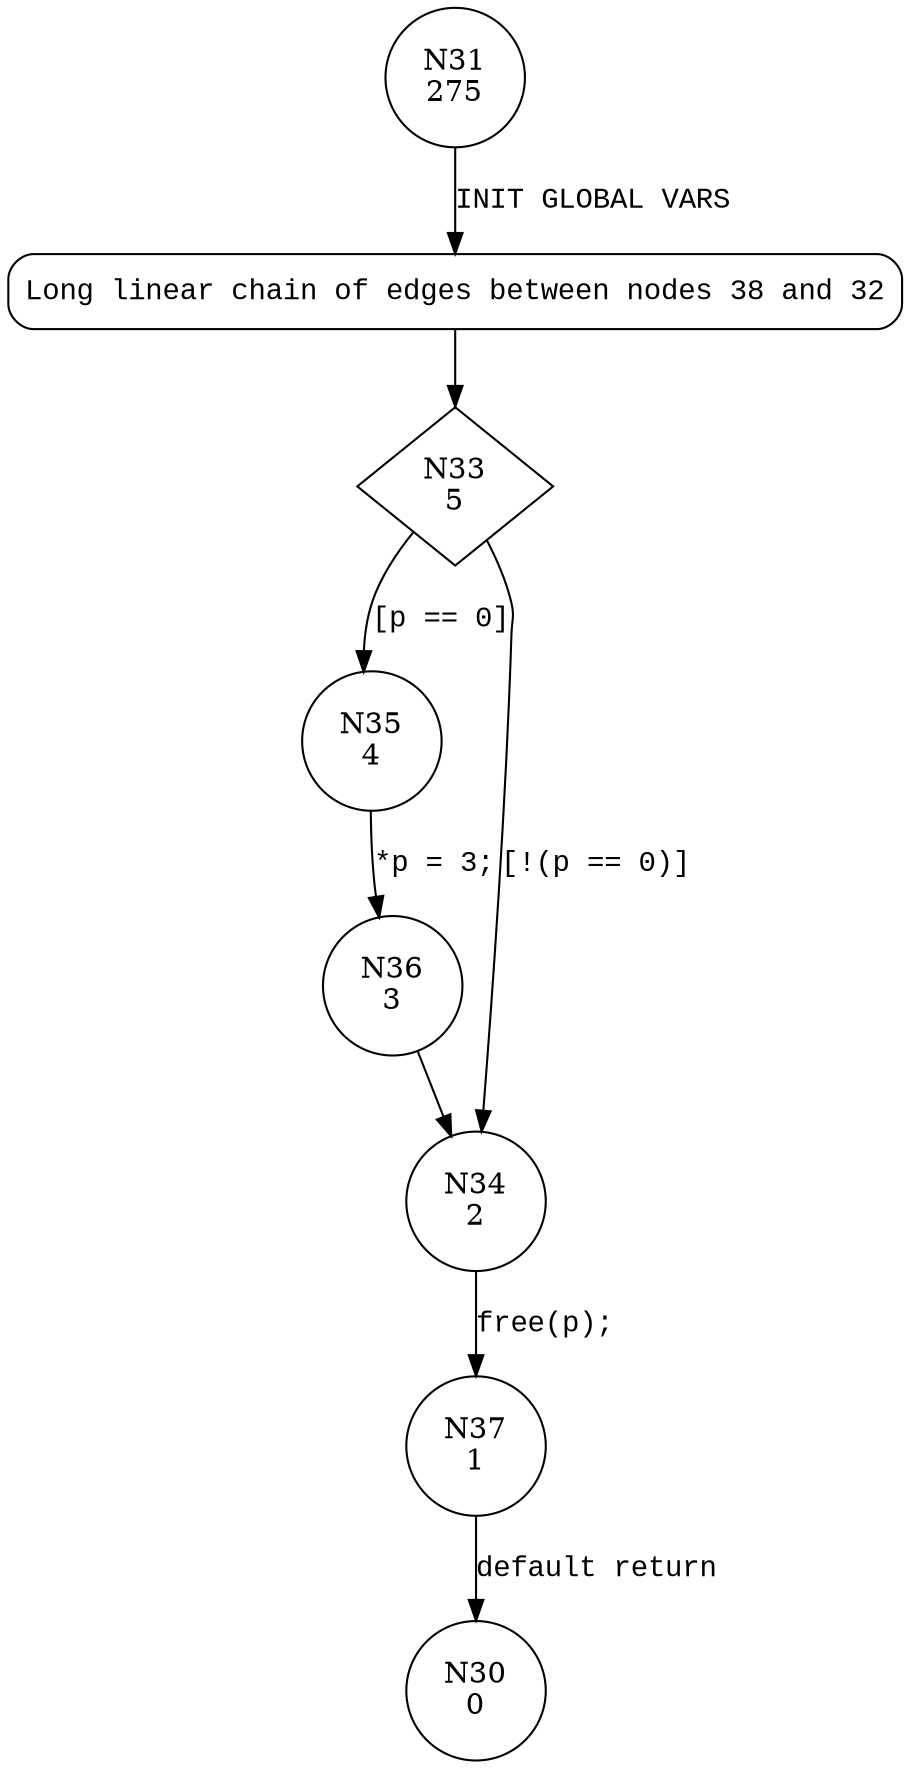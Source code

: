 digraph main {
31 [shape="circle" label="N31\n275"]
38 [shape="circle" label="N38\n274"]
33 [shape="diamond" label="N33\n5"]
35 [shape="circle" label="N35\n4"]
34 [shape="circle" label="N34\n2"]
37 [shape="circle" label="N37\n1"]
36 [shape="circle" label="N36\n3"]
30 [shape="circle" label="N30\n0"]
38 [style="filled,bold" penwidth="1" fillcolor="white" fontname="Courier New" shape="Mrecord" label="Long linear chain of edges between nodes 38 and 32"]
38 -> 33[label=""]
31 -> 38 [label="INIT GLOBAL VARS" fontname="Courier New"]
33 -> 35 [label="[p == 0]" fontname="Courier New"]
33 -> 34 [label="[!(p == 0)]" fontname="Courier New"]
34 -> 37 [label="free(p);" fontname="Courier New"]
35 -> 36 [label="*p = 3;" fontname="Courier New"]
37 -> 30 [label="default return" fontname="Courier New"]
36 -> 34 [label="" fontname="Courier New"]
}